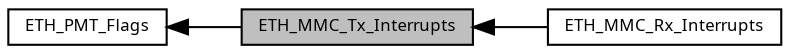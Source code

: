 digraph "ETH_MMC_Tx_Interrupts"
{
  edge [fontname="Sans",fontsize="8",labelfontname="Sans",labelfontsize="8"];
  node [fontname="Sans",fontsize="8",shape=record];
  rankdir=LR;
  Node0 [label="ETH_MMC_Tx_Interrupts",height=0.2,width=0.4,color="black", fillcolor="grey75", style="filled", fontcolor="black"];
  Node2 [label="ETH_MMC_Rx_Interrupts",height=0.2,width=0.4,color="black", fillcolor="white", style="filled",URL="$group___e_t_h___m_m_c___rx___interrupts.html"];
  Node1 [label="ETH_PMT_Flags",height=0.2,width=0.4,color="black", fillcolor="white", style="filled",URL="$group___e_t_h___p_m_t___flags.html"];
  Node1->Node0 [shape=plaintext, dir="back", style="solid"];
  Node0->Node2 [shape=plaintext, dir="back", style="solid"];
}
